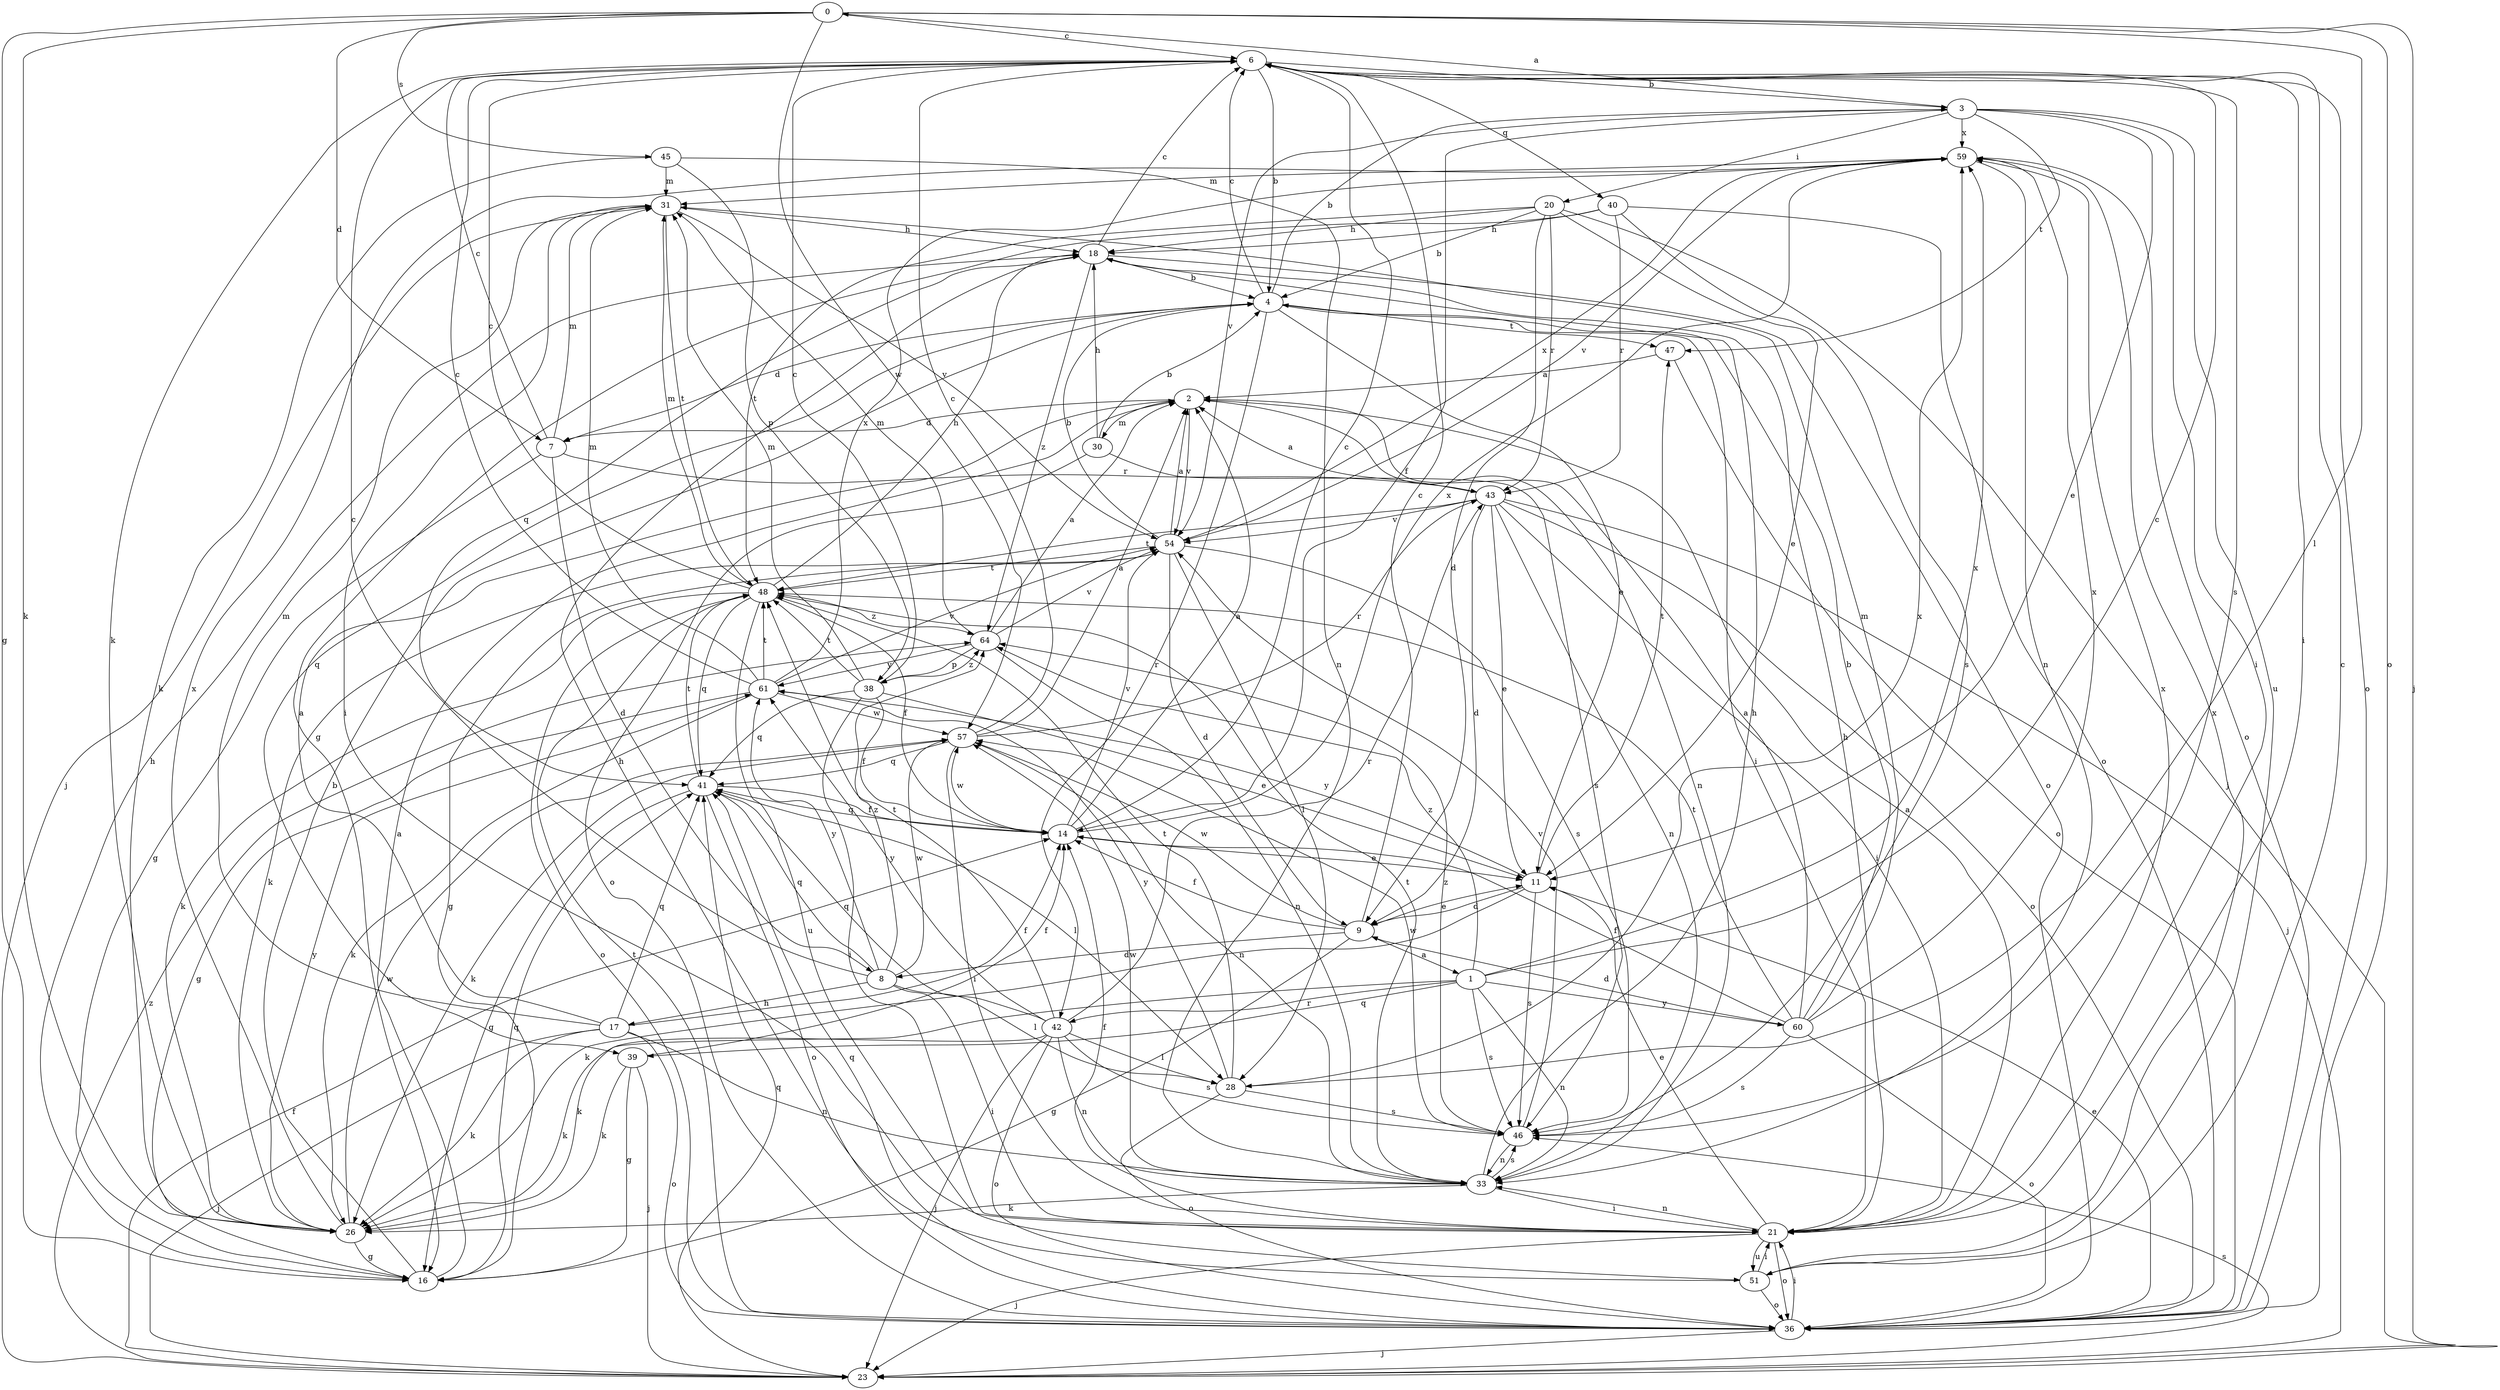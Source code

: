 strict digraph  {
0;
1;
2;
3;
4;
6;
7;
8;
9;
11;
14;
16;
17;
18;
20;
21;
23;
26;
28;
30;
31;
33;
36;
38;
39;
40;
41;
42;
43;
45;
46;
47;
48;
51;
54;
57;
59;
60;
61;
64;
0 -> 6  [label=c];
0 -> 7  [label=d];
0 -> 16  [label=g];
0 -> 23  [label=j];
0 -> 26  [label=k];
0 -> 28  [label=l];
0 -> 36  [label=o];
0 -> 45  [label=s];
0 -> 57  [label=w];
1 -> 6  [label=c];
1 -> 26  [label=k];
1 -> 33  [label=n];
1 -> 39  [label=q];
1 -> 42  [label=r];
1 -> 46  [label=s];
1 -> 59  [label=x];
1 -> 60  [label=y];
1 -> 64  [label=z];
2 -> 7  [label=d];
2 -> 30  [label=m];
2 -> 33  [label=n];
2 -> 54  [label=v];
3 -> 0  [label=a];
3 -> 11  [label=e];
3 -> 14  [label=f];
3 -> 20  [label=i];
3 -> 21  [label=i];
3 -> 47  [label=t];
3 -> 51  [label=u];
3 -> 54  [label=v];
3 -> 59  [label=x];
4 -> 3  [label=b];
4 -> 6  [label=c];
4 -> 7  [label=d];
4 -> 11  [label=e];
4 -> 21  [label=i];
4 -> 39  [label=q];
4 -> 42  [label=r];
4 -> 47  [label=t];
6 -> 3  [label=b];
6 -> 4  [label=b];
6 -> 21  [label=i];
6 -> 26  [label=k];
6 -> 36  [label=o];
6 -> 40  [label=q];
6 -> 46  [label=s];
7 -> 6  [label=c];
7 -> 8  [label=d];
7 -> 16  [label=g];
7 -> 31  [label=m];
7 -> 43  [label=r];
8 -> 6  [label=c];
8 -> 17  [label=h];
8 -> 21  [label=i];
8 -> 28  [label=l];
8 -> 41  [label=q];
8 -> 57  [label=w];
8 -> 61  [label=y];
8 -> 64  [label=z];
9 -> 1  [label=a];
9 -> 6  [label=c];
9 -> 8  [label=d];
9 -> 11  [label=e];
9 -> 14  [label=f];
9 -> 16  [label=g];
9 -> 57  [label=w];
11 -> 9  [label=d];
11 -> 26  [label=k];
11 -> 46  [label=s];
11 -> 47  [label=t];
11 -> 61  [label=y];
14 -> 2  [label=a];
14 -> 6  [label=c];
14 -> 11  [label=e];
14 -> 41  [label=q];
14 -> 54  [label=v];
14 -> 57  [label=w];
14 -> 59  [label=x];
16 -> 2  [label=a];
16 -> 4  [label=b];
16 -> 18  [label=h];
16 -> 41  [label=q];
17 -> 2  [label=a];
17 -> 14  [label=f];
17 -> 23  [label=j];
17 -> 26  [label=k];
17 -> 31  [label=m];
17 -> 33  [label=n];
17 -> 36  [label=o];
17 -> 41  [label=q];
18 -> 4  [label=b];
18 -> 6  [label=c];
18 -> 36  [label=o];
18 -> 41  [label=q];
18 -> 64  [label=z];
20 -> 4  [label=b];
20 -> 9  [label=d];
20 -> 11  [label=e];
20 -> 18  [label=h];
20 -> 23  [label=j];
20 -> 43  [label=r];
20 -> 48  [label=t];
21 -> 2  [label=a];
21 -> 11  [label=e];
21 -> 14  [label=f];
21 -> 18  [label=h];
21 -> 23  [label=j];
21 -> 33  [label=n];
21 -> 36  [label=o];
21 -> 51  [label=u];
21 -> 59  [label=x];
23 -> 14  [label=f];
23 -> 41  [label=q];
23 -> 46  [label=s];
23 -> 64  [label=z];
26 -> 16  [label=g];
26 -> 57  [label=w];
26 -> 59  [label=x];
26 -> 61  [label=y];
28 -> 36  [label=o];
28 -> 46  [label=s];
28 -> 48  [label=t];
28 -> 59  [label=x];
28 -> 61  [label=y];
30 -> 4  [label=b];
30 -> 18  [label=h];
30 -> 36  [label=o];
30 -> 46  [label=s];
31 -> 18  [label=h];
31 -> 21  [label=i];
31 -> 23  [label=j];
31 -> 48  [label=t];
31 -> 54  [label=v];
33 -> 18  [label=h];
33 -> 21  [label=i];
33 -> 26  [label=k];
33 -> 46  [label=s];
33 -> 48  [label=t];
33 -> 57  [label=w];
36 -> 11  [label=e];
36 -> 21  [label=i];
36 -> 23  [label=j];
36 -> 41  [label=q];
36 -> 48  [label=t];
38 -> 6  [label=c];
38 -> 11  [label=e];
38 -> 14  [label=f];
38 -> 21  [label=i];
38 -> 31  [label=m];
38 -> 41  [label=q];
38 -> 48  [label=t];
38 -> 64  [label=z];
39 -> 14  [label=f];
39 -> 16  [label=g];
39 -> 23  [label=j];
39 -> 26  [label=k];
40 -> 16  [label=g];
40 -> 18  [label=h];
40 -> 36  [label=o];
40 -> 43  [label=r];
40 -> 46  [label=s];
41 -> 14  [label=f];
41 -> 16  [label=g];
41 -> 28  [label=l];
41 -> 36  [label=o];
41 -> 48  [label=t];
42 -> 23  [label=j];
42 -> 26  [label=k];
42 -> 28  [label=l];
42 -> 33  [label=n];
42 -> 36  [label=o];
42 -> 41  [label=q];
42 -> 43  [label=r];
42 -> 46  [label=s];
42 -> 48  [label=t];
42 -> 61  [label=y];
43 -> 2  [label=a];
43 -> 9  [label=d];
43 -> 11  [label=e];
43 -> 21  [label=i];
43 -> 23  [label=j];
43 -> 33  [label=n];
43 -> 36  [label=o];
43 -> 48  [label=t];
43 -> 54  [label=v];
45 -> 26  [label=k];
45 -> 31  [label=m];
45 -> 33  [label=n];
45 -> 38  [label=p];
46 -> 33  [label=n];
46 -> 54  [label=v];
46 -> 57  [label=w];
46 -> 64  [label=z];
47 -> 2  [label=a];
47 -> 36  [label=o];
48 -> 6  [label=c];
48 -> 14  [label=f];
48 -> 18  [label=h];
48 -> 26  [label=k];
48 -> 31  [label=m];
48 -> 36  [label=o];
48 -> 41  [label=q];
48 -> 51  [label=u];
48 -> 64  [label=z];
51 -> 6  [label=c];
51 -> 18  [label=h];
51 -> 21  [label=i];
51 -> 36  [label=o];
51 -> 59  [label=x];
54 -> 2  [label=a];
54 -> 4  [label=b];
54 -> 9  [label=d];
54 -> 16  [label=g];
54 -> 26  [label=k];
54 -> 28  [label=l];
54 -> 46  [label=s];
54 -> 48  [label=t];
54 -> 59  [label=x];
57 -> 2  [label=a];
57 -> 6  [label=c];
57 -> 21  [label=i];
57 -> 26  [label=k];
57 -> 33  [label=n];
57 -> 41  [label=q];
57 -> 43  [label=r];
59 -> 31  [label=m];
59 -> 33  [label=n];
59 -> 36  [label=o];
59 -> 54  [label=v];
60 -> 2  [label=a];
60 -> 4  [label=b];
60 -> 9  [label=d];
60 -> 14  [label=f];
60 -> 31  [label=m];
60 -> 36  [label=o];
60 -> 46  [label=s];
60 -> 48  [label=t];
60 -> 59  [label=x];
61 -> 6  [label=c];
61 -> 16  [label=g];
61 -> 26  [label=k];
61 -> 31  [label=m];
61 -> 48  [label=t];
61 -> 54  [label=v];
61 -> 57  [label=w];
61 -> 59  [label=x];
64 -> 2  [label=a];
64 -> 31  [label=m];
64 -> 33  [label=n];
64 -> 38  [label=p];
64 -> 54  [label=v];
64 -> 61  [label=y];
}
